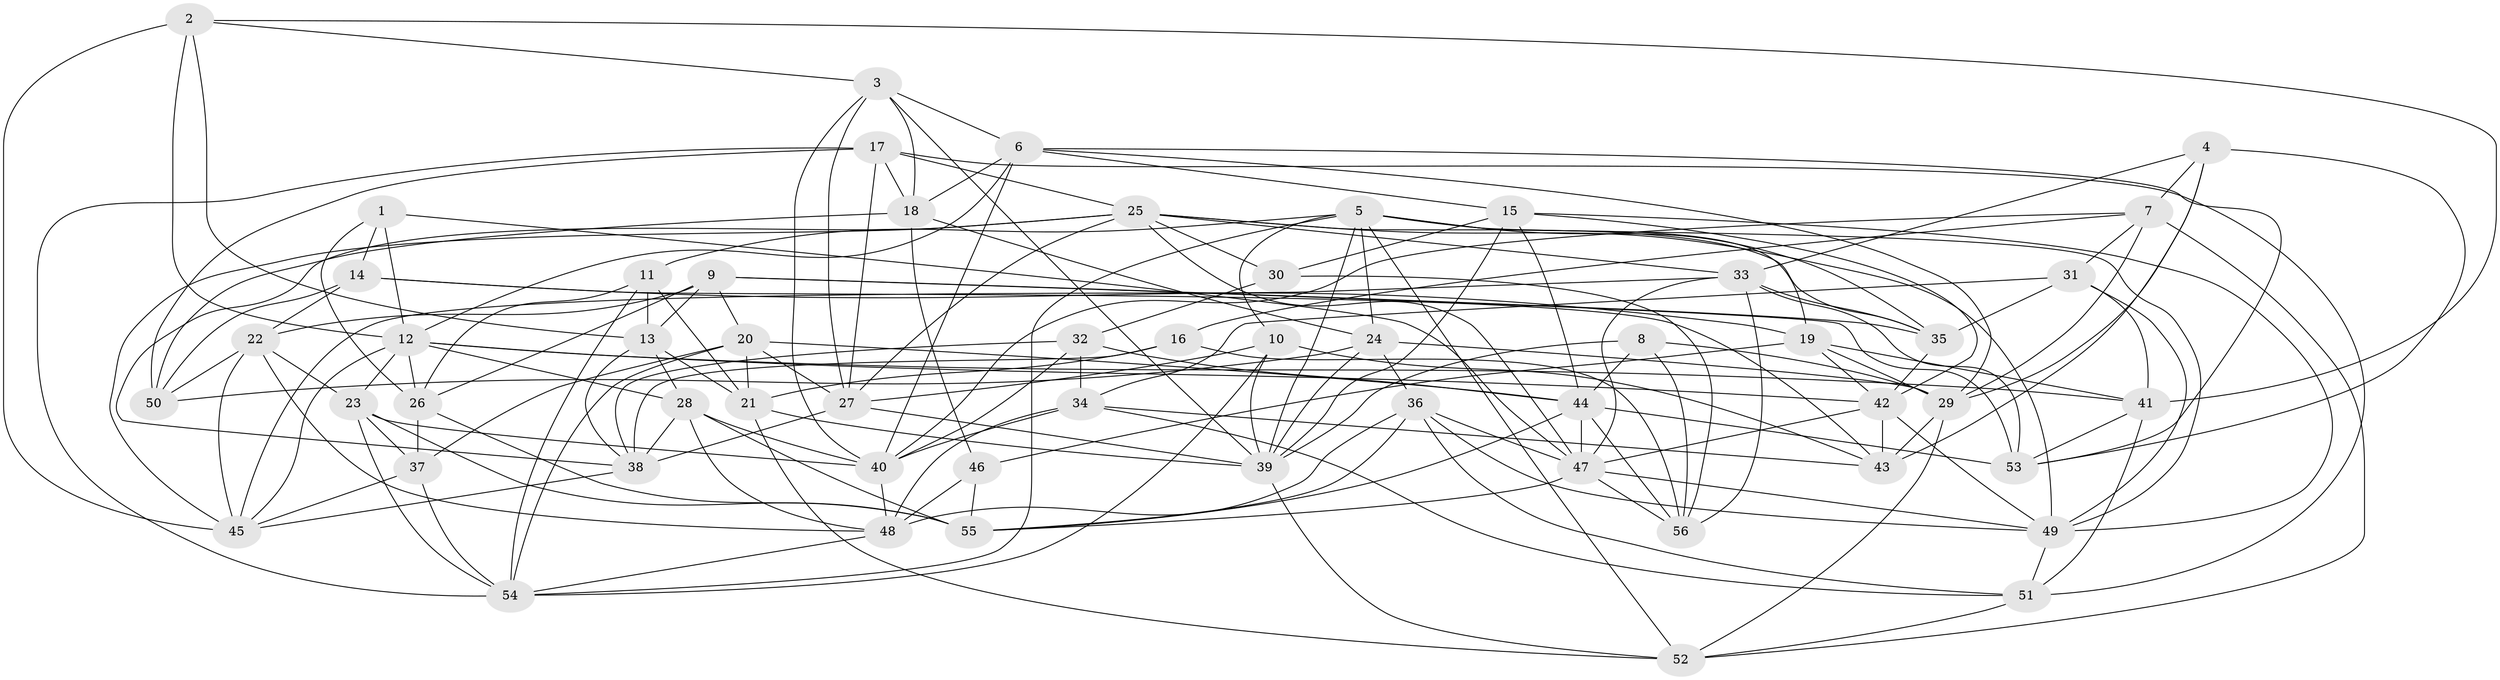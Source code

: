// original degree distribution, {4: 1.0}
// Generated by graph-tools (version 1.1) at 2025/38/03/04/25 23:38:12]
// undirected, 56 vertices, 175 edges
graph export_dot {
  node [color=gray90,style=filled];
  1;
  2;
  3;
  4;
  5;
  6;
  7;
  8;
  9;
  10;
  11;
  12;
  13;
  14;
  15;
  16;
  17;
  18;
  19;
  20;
  21;
  22;
  23;
  24;
  25;
  26;
  27;
  28;
  29;
  30;
  31;
  32;
  33;
  34;
  35;
  36;
  37;
  38;
  39;
  40;
  41;
  42;
  43;
  44;
  45;
  46;
  47;
  48;
  49;
  50;
  51;
  52;
  53;
  54;
  55;
  56;
  1 -- 12 [weight=1.0];
  1 -- 14 [weight=1.0];
  1 -- 26 [weight=1.0];
  1 -- 47 [weight=1.0];
  2 -- 3 [weight=1.0];
  2 -- 12 [weight=1.0];
  2 -- 13 [weight=1.0];
  2 -- 41 [weight=1.0];
  2 -- 45 [weight=2.0];
  3 -- 6 [weight=1.0];
  3 -- 18 [weight=1.0];
  3 -- 27 [weight=1.0];
  3 -- 39 [weight=1.0];
  3 -- 40 [weight=1.0];
  4 -- 7 [weight=1.0];
  4 -- 29 [weight=1.0];
  4 -- 33 [weight=2.0];
  4 -- 43 [weight=1.0];
  4 -- 53 [weight=1.0];
  5 -- 10 [weight=1.0];
  5 -- 11 [weight=1.0];
  5 -- 19 [weight=1.0];
  5 -- 24 [weight=1.0];
  5 -- 35 [weight=1.0];
  5 -- 39 [weight=2.0];
  5 -- 49 [weight=1.0];
  5 -- 52 [weight=1.0];
  5 -- 54 [weight=1.0];
  6 -- 12 [weight=2.0];
  6 -- 15 [weight=1.0];
  6 -- 18 [weight=1.0];
  6 -- 29 [weight=1.0];
  6 -- 40 [weight=1.0];
  6 -- 53 [weight=1.0];
  7 -- 16 [weight=1.0];
  7 -- 29 [weight=1.0];
  7 -- 31 [weight=1.0];
  7 -- 40 [weight=1.0];
  7 -- 52 [weight=1.0];
  8 -- 29 [weight=1.0];
  8 -- 39 [weight=1.0];
  8 -- 44 [weight=1.0];
  8 -- 56 [weight=1.0];
  9 -- 13 [weight=1.0];
  9 -- 20 [weight=1.0];
  9 -- 22 [weight=1.0];
  9 -- 26 [weight=1.0];
  9 -- 35 [weight=1.0];
  9 -- 53 [weight=1.0];
  10 -- 27 [weight=1.0];
  10 -- 39 [weight=1.0];
  10 -- 43 [weight=1.0];
  10 -- 54 [weight=2.0];
  11 -- 13 [weight=1.0];
  11 -- 21 [weight=1.0];
  11 -- 26 [weight=2.0];
  11 -- 54 [weight=1.0];
  12 -- 23 [weight=1.0];
  12 -- 26 [weight=1.0];
  12 -- 28 [weight=1.0];
  12 -- 41 [weight=1.0];
  12 -- 42 [weight=1.0];
  12 -- 45 [weight=1.0];
  13 -- 21 [weight=1.0];
  13 -- 28 [weight=1.0];
  13 -- 38 [weight=1.0];
  14 -- 19 [weight=1.0];
  14 -- 22 [weight=1.0];
  14 -- 43 [weight=1.0];
  14 -- 50 [weight=2.0];
  15 -- 30 [weight=1.0];
  15 -- 39 [weight=1.0];
  15 -- 42 [weight=1.0];
  15 -- 44 [weight=1.0];
  15 -- 49 [weight=1.0];
  16 -- 21 [weight=1.0];
  16 -- 38 [weight=1.0];
  16 -- 56 [weight=1.0];
  17 -- 18 [weight=1.0];
  17 -- 25 [weight=1.0];
  17 -- 27 [weight=1.0];
  17 -- 50 [weight=1.0];
  17 -- 51 [weight=1.0];
  17 -- 54 [weight=1.0];
  18 -- 24 [weight=1.0];
  18 -- 46 [weight=1.0];
  18 -- 50 [weight=1.0];
  19 -- 29 [weight=1.0];
  19 -- 41 [weight=1.0];
  19 -- 42 [weight=1.0];
  19 -- 46 [weight=1.0];
  20 -- 21 [weight=1.0];
  20 -- 27 [weight=1.0];
  20 -- 37 [weight=1.0];
  20 -- 44 [weight=1.0];
  20 -- 54 [weight=1.0];
  21 -- 39 [weight=1.0];
  21 -- 52 [weight=1.0];
  22 -- 23 [weight=1.0];
  22 -- 45 [weight=1.0];
  22 -- 48 [weight=1.0];
  22 -- 50 [weight=1.0];
  23 -- 37 [weight=1.0];
  23 -- 40 [weight=1.0];
  23 -- 54 [weight=1.0];
  23 -- 55 [weight=1.0];
  24 -- 29 [weight=1.0];
  24 -- 36 [weight=1.0];
  24 -- 39 [weight=1.0];
  24 -- 50 [weight=1.0];
  25 -- 27 [weight=2.0];
  25 -- 30 [weight=1.0];
  25 -- 33 [weight=1.0];
  25 -- 35 [weight=1.0];
  25 -- 38 [weight=1.0];
  25 -- 45 [weight=1.0];
  25 -- 47 [weight=1.0];
  25 -- 49 [weight=1.0];
  26 -- 37 [weight=1.0];
  26 -- 55 [weight=2.0];
  27 -- 38 [weight=1.0];
  27 -- 39 [weight=1.0];
  28 -- 38 [weight=1.0];
  28 -- 40 [weight=1.0];
  28 -- 48 [weight=1.0];
  28 -- 55 [weight=1.0];
  29 -- 43 [weight=1.0];
  29 -- 52 [weight=1.0];
  30 -- 32 [weight=1.0];
  30 -- 56 [weight=1.0];
  31 -- 34 [weight=2.0];
  31 -- 35 [weight=1.0];
  31 -- 41 [weight=1.0];
  31 -- 49 [weight=1.0];
  32 -- 34 [weight=1.0];
  32 -- 38 [weight=2.0];
  32 -- 40 [weight=1.0];
  32 -- 44 [weight=1.0];
  33 -- 35 [weight=1.0];
  33 -- 45 [weight=1.0];
  33 -- 47 [weight=1.0];
  33 -- 53 [weight=1.0];
  33 -- 56 [weight=1.0];
  34 -- 40 [weight=1.0];
  34 -- 43 [weight=1.0];
  34 -- 48 [weight=2.0];
  34 -- 51 [weight=1.0];
  35 -- 42 [weight=1.0];
  36 -- 47 [weight=1.0];
  36 -- 48 [weight=1.0];
  36 -- 49 [weight=1.0];
  36 -- 51 [weight=1.0];
  36 -- 55 [weight=1.0];
  37 -- 45 [weight=1.0];
  37 -- 54 [weight=2.0];
  38 -- 45 [weight=1.0];
  39 -- 52 [weight=1.0];
  40 -- 48 [weight=1.0];
  41 -- 51 [weight=1.0];
  41 -- 53 [weight=1.0];
  42 -- 43 [weight=1.0];
  42 -- 47 [weight=2.0];
  42 -- 49 [weight=1.0];
  44 -- 47 [weight=1.0];
  44 -- 53 [weight=1.0];
  44 -- 55 [weight=1.0];
  44 -- 56 [weight=1.0];
  46 -- 48 [weight=1.0];
  46 -- 55 [weight=1.0];
  47 -- 49 [weight=1.0];
  47 -- 55 [weight=1.0];
  47 -- 56 [weight=1.0];
  48 -- 54 [weight=1.0];
  49 -- 51 [weight=1.0];
  51 -- 52 [weight=1.0];
}
